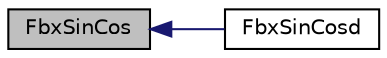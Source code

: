digraph "FbxSinCos"
{
  edge [fontname="Helvetica",fontsize="10",labelfontname="Helvetica",labelfontsize="10"];
  node [fontname="Helvetica",fontsize="10",shape=record];
  rankdir="LR";
  Node206 [label="FbxSinCos",height=0.2,width=0.4,color="black", fillcolor="grey75", style="filled", fontcolor="black"];
  Node206 -> Node207 [dir="back",color="midnightblue",fontsize="10",style="solid"];
  Node207 [label="FbxSinCosd",height=0.2,width=0.4,color="black", fillcolor="white", style="filled",URL="$fbxmath_8h.html#aa6cfde774514b0704ef9eaf73d52c777"];
}
